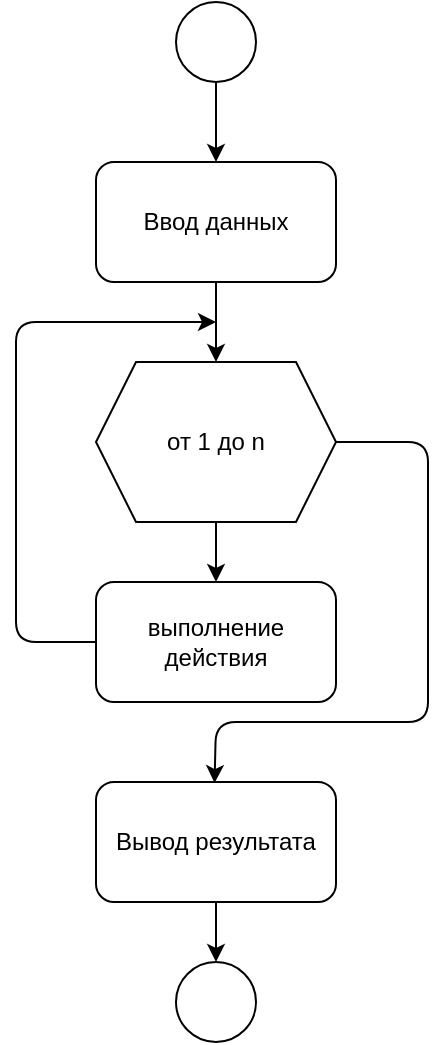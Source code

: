 <mxfile version="13.7.9" type="device"><diagram id="RH3REfXxBGpOqo2_g2pc" name="Page-1"><mxGraphModel dx="1102" dy="621" grid="0" gridSize="10" guides="1" tooltips="1" connect="1" arrows="1" fold="1" page="0" pageScale="1" pageWidth="827" pageHeight="1169" math="0" shadow="0"><root><mxCell id="0"/><mxCell id="1" parent="0"/><mxCell id="lyR7meLMxfUe3i7nEjOS-1" value="" style="ellipse;whiteSpace=wrap;html=1;aspect=fixed;" parent="1" vertex="1"><mxGeometry x="320" y="40" width="40" height="40" as="geometry"/></mxCell><mxCell id="lyR7meLMxfUe3i7nEjOS-2" value="" style="endArrow=classic;html=1;exitX=0.5;exitY=1;exitDx=0;exitDy=0;entryX=0.5;entryY=0;entryDx=0;entryDy=0;" parent="1" source="lyR7meLMxfUe3i7nEjOS-1" target="lyR7meLMxfUe3i7nEjOS-3" edge="1"><mxGeometry width="50" height="50" relative="1" as="geometry"><mxPoint x="590" y="350" as="sourcePoint"/><mxPoint x="340" y="120" as="targetPoint"/></mxGeometry></mxCell><mxCell id="lyR7meLMxfUe3i7nEjOS-3" value="Ввод данных" style="rounded=1;whiteSpace=wrap;html=1;" parent="1" vertex="1"><mxGeometry x="280" y="120" width="120" height="60" as="geometry"/></mxCell><mxCell id="lyR7meLMxfUe3i7nEjOS-4" value="" style="endArrow=classic;html=1;exitX=0.5;exitY=1;exitDx=0;exitDy=0;entryX=0.5;entryY=0;entryDx=0;entryDy=0;" parent="1" source="lyR7meLMxfUe3i7nEjOS-3" edge="1"><mxGeometry width="50" height="50" relative="1" as="geometry"><mxPoint x="310" y="230" as="sourcePoint"/><mxPoint x="340" y="220" as="targetPoint"/></mxGeometry></mxCell><mxCell id="lyR7meLMxfUe3i7nEjOS-5" value="Вывод результата" style="rounded=1;whiteSpace=wrap;html=1;" parent="1" vertex="1"><mxGeometry x="280" y="430" width="120" height="60" as="geometry"/></mxCell><mxCell id="lyR7meLMxfUe3i7nEjOS-6" value="" style="endArrow=classic;html=1;exitX=0.5;exitY=1;exitDx=0;exitDy=0;entryX=0.5;entryY=0;entryDx=0;entryDy=0;" parent="1" source="lyR7meLMxfUe3i7nEjOS-5" target="lyR7meLMxfUe3i7nEjOS-7" edge="1"><mxGeometry width="50" height="50" relative="1" as="geometry"><mxPoint x="320" y="650" as="sourcePoint"/><mxPoint x="340" y="610" as="targetPoint"/></mxGeometry></mxCell><mxCell id="lyR7meLMxfUe3i7nEjOS-7" value="" style="ellipse;whiteSpace=wrap;html=1;aspect=fixed;" parent="1" vertex="1"><mxGeometry x="320" y="520" width="40" height="40" as="geometry"/></mxCell><mxCell id="lyR7meLMxfUe3i7nEjOS-10" value="" style="endArrow=classic;html=1;exitX=1;exitY=0.5;exitDx=0;exitDy=0;entryX=0.444;entryY=0.009;entryDx=0;entryDy=0;entryPerimeter=0;" parent="1" source="TP4FsBtQwAesBBnUySon-4" edge="1"><mxGeometry width="50" height="50" relative="1" as="geometry"><mxPoint x="406" y="260" as="sourcePoint"/><mxPoint x="339.28" y="430.54" as="targetPoint"/><Array as="points"><mxPoint x="446" y="260"/><mxPoint x="446" y="400"/><mxPoint x="340" y="400"/></Array></mxGeometry></mxCell><mxCell id="TP4FsBtQwAesBBnUySon-3" value="выполнение действия" style="rounded=1;whiteSpace=wrap;html=1;" vertex="1" parent="1"><mxGeometry x="280" y="330" width="120" height="60" as="geometry"/></mxCell><mxCell id="TP4FsBtQwAesBBnUySon-4" value="от 1 до n" style="shape=hexagon;perimeter=hexagonPerimeter2;whiteSpace=wrap;html=1;fixedSize=1;" vertex="1" parent="1"><mxGeometry x="280" y="220" width="120" height="80" as="geometry"/></mxCell><mxCell id="TP4FsBtQwAesBBnUySon-5" value="" style="endArrow=classic;html=1;exitX=0.5;exitY=1;exitDx=0;exitDy=0;entryX=0.5;entryY=0;entryDx=0;entryDy=0;" edge="1" parent="1" source="TP4FsBtQwAesBBnUySon-4" target="TP4FsBtQwAesBBnUySon-3"><mxGeometry width="50" height="50" relative="1" as="geometry"><mxPoint x="460" y="340" as="sourcePoint"/><mxPoint x="510" y="290" as="targetPoint"/></mxGeometry></mxCell><mxCell id="TP4FsBtQwAesBBnUySon-6" value="" style="endArrow=classic;html=1;exitX=0;exitY=0.5;exitDx=0;exitDy=0;" edge="1" parent="1" source="TP4FsBtQwAesBBnUySon-3"><mxGeometry width="50" height="50" relative="1" as="geometry"><mxPoint x="460" y="340" as="sourcePoint"/><mxPoint x="340" y="200" as="targetPoint"/><Array as="points"><mxPoint x="240" y="360"/><mxPoint x="240" y="200"/></Array></mxGeometry></mxCell></root></mxGraphModel></diagram></mxfile>